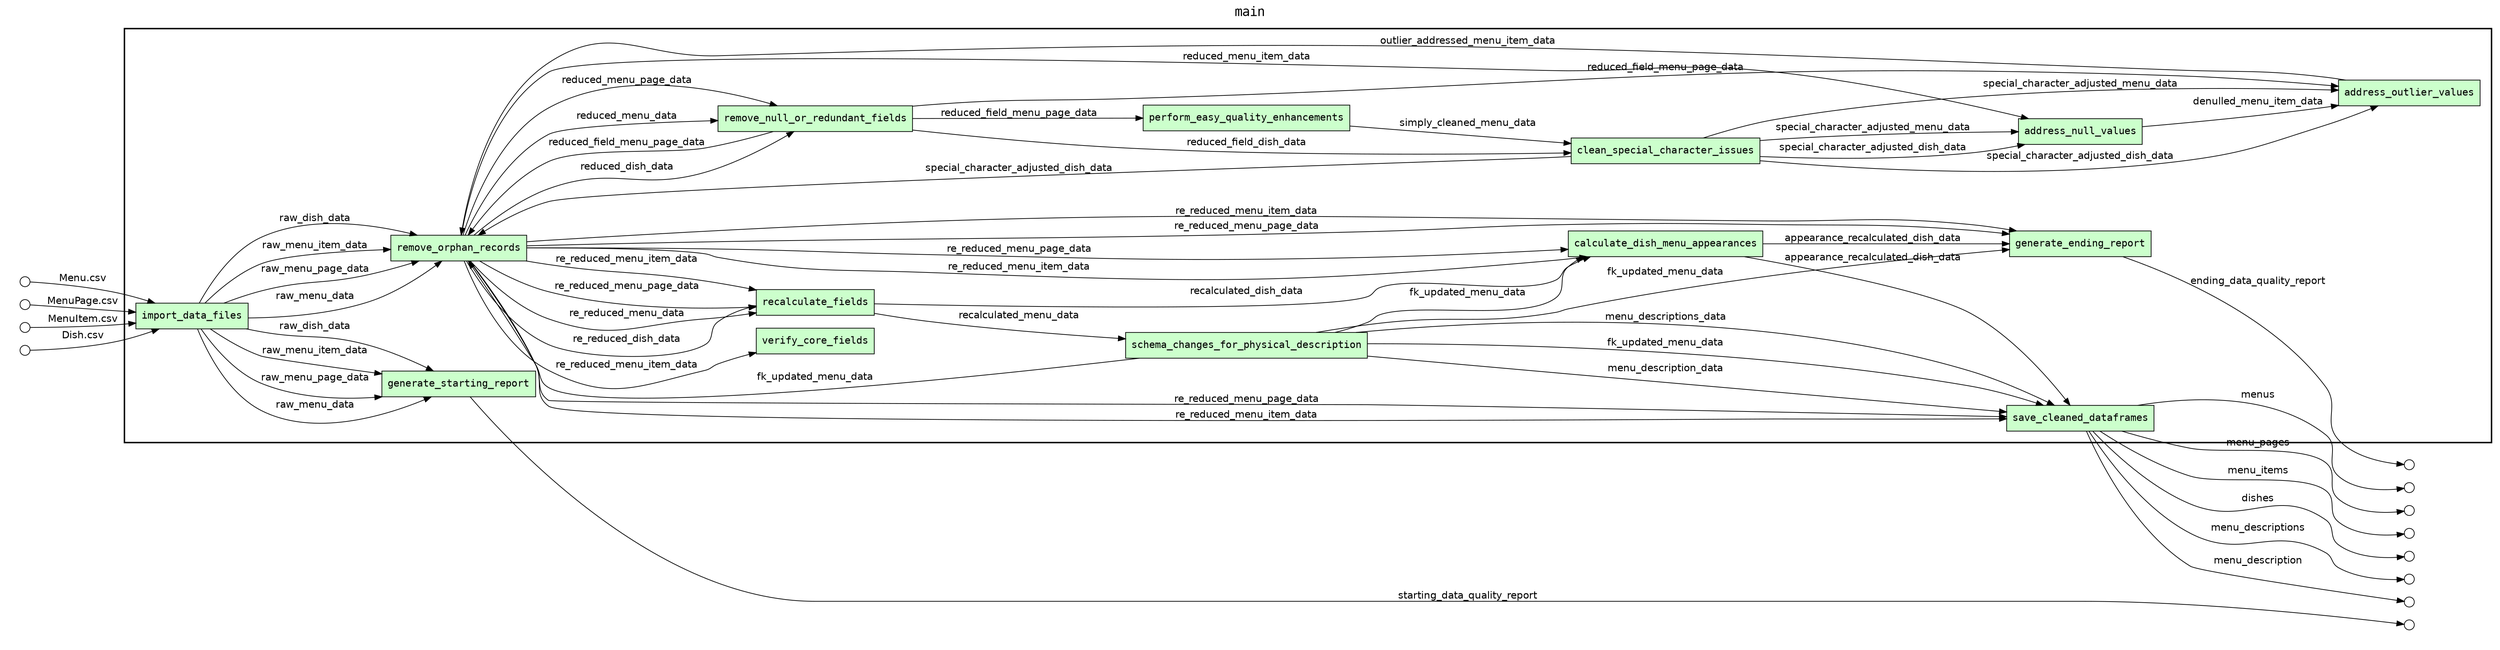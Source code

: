 digraph Workflow {
rankdir=LR
fontname=Courier; fontsize=18; labelloc=t
label=main
subgraph cluster_workflow_box_outer { label=""; color=black; penwidth=2
subgraph cluster_workflow_box_inner { label=""; color=white
node[shape=box style=filled fillcolor="#CCFFCC" peripheries=1 fontname=Courier]
import_data_files
generate_starting_report
remove_orphan_records
remove_null_or_redundant_fields
perform_easy_quality_enhancements
clean_special_character_issues
address_null_values
address_outlier_values
recalculate_fields
verify_core_fields
schema_changes_for_physical_description
calculate_dish_menu_appearances
generate_ending_report
save_cleaned_dataframes
edge[fontname=Helvetica]
import_data_files -> generate_starting_report [label=raw_menu_data]
import_data_files -> remove_orphan_records [label=raw_menu_data]
import_data_files -> generate_starting_report [label=raw_menu_page_data]
import_data_files -> remove_orphan_records [label=raw_menu_page_data]
import_data_files -> generate_starting_report [label=raw_menu_item_data]
import_data_files -> remove_orphan_records [label=raw_menu_item_data]
import_data_files -> generate_starting_report [label=raw_dish_data]
import_data_files -> remove_orphan_records [label=raw_dish_data]
remove_orphan_records -> remove_null_or_redundant_fields [label=reduced_menu_data]
remove_orphan_records -> remove_null_or_redundant_fields [label=reduced_menu_page_data]
remove_orphan_records -> remove_null_or_redundant_fields [label=reduced_dish_data]
remove_null_or_redundant_fields -> perform_easy_quality_enhancements [label=reduced_field_menu_page_data]
remove_null_or_redundant_fields -> address_outlier_values [label=reduced_field_menu_page_data]
remove_null_or_redundant_fields -> remove_orphan_records [label=reduced_field_menu_page_data]
perform_easy_quality_enhancements -> clean_special_character_issues [label=simply_cleaned_menu_data]
remove_null_or_redundant_fields -> clean_special_character_issues [label=reduced_field_dish_data]
clean_special_character_issues -> address_null_values [label=special_character_adjusted_menu_data]
clean_special_character_issues -> address_outlier_values [label=special_character_adjusted_menu_data]
remove_orphan_records -> address_null_values [label=reduced_menu_item_data]
clean_special_character_issues -> address_null_values [label=special_character_adjusted_dish_data]
clean_special_character_issues -> address_outlier_values [label=special_character_adjusted_dish_data]
clean_special_character_issues -> remove_orphan_records [label=special_character_adjusted_dish_data]
address_null_values -> address_outlier_values [label=denulled_menu_item_data]
schema_changes_for_physical_description -> remove_orphan_records [label=fk_updated_menu_data]
schema_changes_for_physical_description -> calculate_dish_menu_appearances [label=fk_updated_menu_data]
schema_changes_for_physical_description -> generate_ending_report [label=fk_updated_menu_data]
schema_changes_for_physical_description -> save_cleaned_dataframes [label=fk_updated_menu_data]
address_outlier_values -> remove_orphan_records [label=outlier_addressed_menu_item_data]
remove_orphan_records -> recalculate_fields [label=re_reduced_menu_data]
remove_orphan_records -> recalculate_fields [label=re_reduced_menu_page_data]
remove_orphan_records -> calculate_dish_menu_appearances [label=re_reduced_menu_page_data]
remove_orphan_records -> generate_ending_report [label=re_reduced_menu_page_data]
remove_orphan_records -> save_cleaned_dataframes [label=re_reduced_menu_page_data]
remove_orphan_records -> recalculate_fields [label=re_reduced_menu_item_data]
remove_orphan_records -> verify_core_fields [label=re_reduced_menu_item_data]
remove_orphan_records -> calculate_dish_menu_appearances [label=re_reduced_menu_item_data]
remove_orphan_records -> generate_ending_report [label=re_reduced_menu_item_data]
remove_orphan_records -> save_cleaned_dataframes [label=re_reduced_menu_item_data]
remove_orphan_records -> recalculate_fields [label=re_reduced_dish_data]
recalculate_fields -> schema_changes_for_physical_description [label=recalculated_menu_data]
recalculate_fields -> calculate_dish_menu_appearances [label=recalculated_dish_data]
calculate_dish_menu_appearances -> generate_ending_report [label=appearance_recalculated_dish_data]
calculate_dish_menu_appearances -> save_cleaned_dataframes [label=appearance_recalculated_dish_data]
schema_changes_for_physical_description -> save_cleaned_dataframes [label=menu_descriptions_data]
schema_changes_for_physical_description -> save_cleaned_dataframes [label=menu_description_data]
}}
subgraph cluster_input_ports_group_outer { label=""; color=white
subgraph cluster_input_ports_group_inner { label=""; color=white
node[shape=circle style=filled fillcolor="#FFFFFF" peripheries=1 fontname=Courier width=0.2]
"Menu.csv_input_port" [label=""]
"MenuPage.csv_input_port" [label=""]
"MenuItem.csv_input_port" [label=""]
"Dish.csv_input_port" [label=""]
}}
subgraph cluster_output_ports_group_outer { label=""; color=white
subgraph cluster_output_ports_group_inner { label=""; color=white
node[shape=circle style=filled fillcolor="#FFFFFF" peripheries=1 fontname=Courier width=0.2]
menus_output_port [label=""]
menu_pages_output_port [label=""]
menu_items_output_port [label=""]
dishes_output_port [label=""]
menu_descriptions_output_port [label=""]
menu_description_output_port [label=""]
starting_data_quality_report_output_port [label=""]
ending_data_quality_report_output_port [label=""]
}}
edge[fontname=Helvetica]
"Menu.csv_input_port" -> import_data_files [label="Menu.csv"]
"MenuPage.csv_input_port" -> import_data_files [label="MenuPage.csv"]
"MenuItem.csv_input_port" -> import_data_files [label="MenuItem.csv"]
"Dish.csv_input_port" -> import_data_files [label="Dish.csv"]
edge[fontname=Helvetica]
save_cleaned_dataframes -> menus_output_port [label=menus]
save_cleaned_dataframes -> menu_pages_output_port [label=menu_pages]
save_cleaned_dataframes -> menu_items_output_port [label=menu_items]
save_cleaned_dataframes -> dishes_output_port [label=dishes]
save_cleaned_dataframes -> menu_descriptions_output_port [label=menu_descriptions]
save_cleaned_dataframes -> menu_description_output_port [label=menu_description]
generate_starting_report -> starting_data_quality_report_output_port [label=starting_data_quality_report]
generate_ending_report -> ending_data_quality_report_output_port [label=ending_data_quality_report]
}
